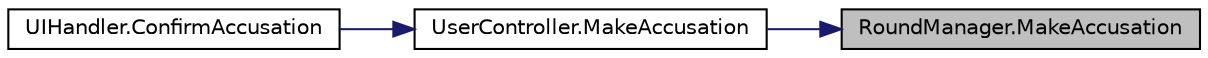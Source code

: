 digraph "RoundManager.MakeAccusation"
{
 // LATEX_PDF_SIZE
  edge [fontname="Helvetica",fontsize="10",labelfontname="Helvetica",labelfontsize="10"];
  node [fontname="Helvetica",fontsize="10",shape=record];
  rankdir="RL";
  Node1 [label="RoundManager.MakeAccusation",height=0.2,width=0.4,color="black", fillcolor="grey75", style="filled", fontcolor="black",tooltip="to have the current player to make an accusation eliminates the player if it is wrong wins the game i..."];
  Node1 -> Node2 [dir="back",color="midnightblue",fontsize="10",style="solid",fontname="Helvetica"];
  Node2 [label="UserController.MakeAccusation",height=0.2,width=0.4,color="black", fillcolor="white", style="filled",URL="$class_user_controller.html#aa90e4e2fed6b1d661933450f430b95ba",tooltip=" "];
  Node2 -> Node3 [dir="back",color="midnightblue",fontsize="10",style="solid",fontname="Helvetica"];
  Node3 [label="UIHandler.ConfirmAccusation",height=0.2,width=0.4,color="black", fillcolor="white", style="filled",URL="$class_u_i_handler.html#adc2ae7669cebeb4d9109002f0d3e8c7a",tooltip=" "];
}
